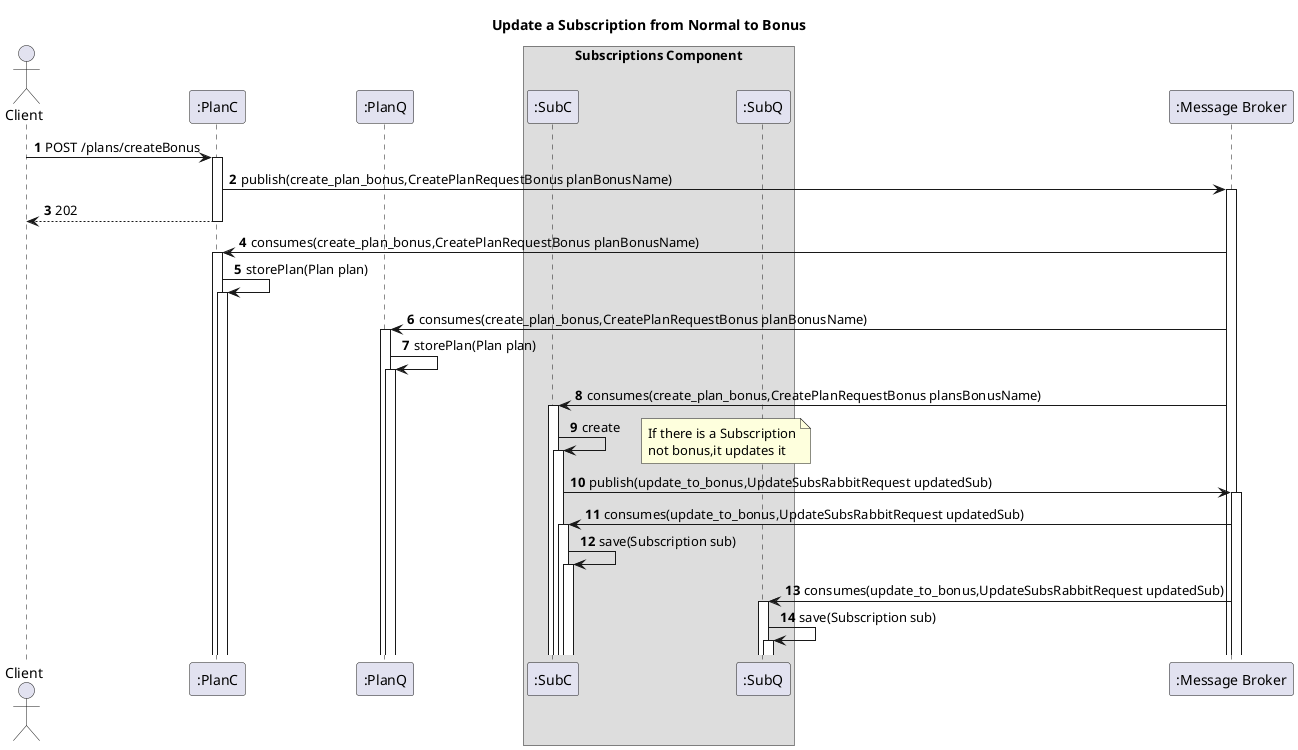 @startuml
'https://plantuml.com/sequence-diagram
autoactivate on
autonumber
title  Update a Subscription from Normal to Bonus

autonumber

actor "Client" as Ac
participant ":PlanC" as Auth
participant ":PlanQ" as Serv
box "Subscriptions Component"
    participant ":SubC" as NewComp
    participant ":SubQ" as NewCompQ
end box

participant ":Message Broker" as Broker


Ac->Auth:POST /plans/createBonus
Auth->Broker: publish(create_plan_bonus,CreatePlanRequestBonus planBonusName)

Auth-->Ac:202
Broker->Auth:consumes(create_plan_bonus,CreatePlanRequestBonus planBonusName)
Auth->Auth:storePlan(Plan plan)

Broker->Serv:consumes(create_plan_bonus,CreatePlanRequestBonus planBonusName)


Serv->Serv:storePlan(Plan plan)
Broker->NewComp:consumes(create_plan_bonus,CreatePlanRequestBonus plansBonusName)
NewComp->NewComp:create
note right
If there is a Subscription
not bonus,it updates it
end note
NewComp->Broker:publish(update_to_bonus,UpdateSubsRabbitRequest updatedSub)
Broker->NewComp:consumes(update_to_bonus,UpdateSubsRabbitRequest updatedSub)
NewComp->NewComp:save(Subscription sub)
Broker->NewCompQ:consumes(update_to_bonus,UpdateSubsRabbitRequest updatedSub)
NewCompQ->NewCompQ:save(Subscription sub)












@enduml

